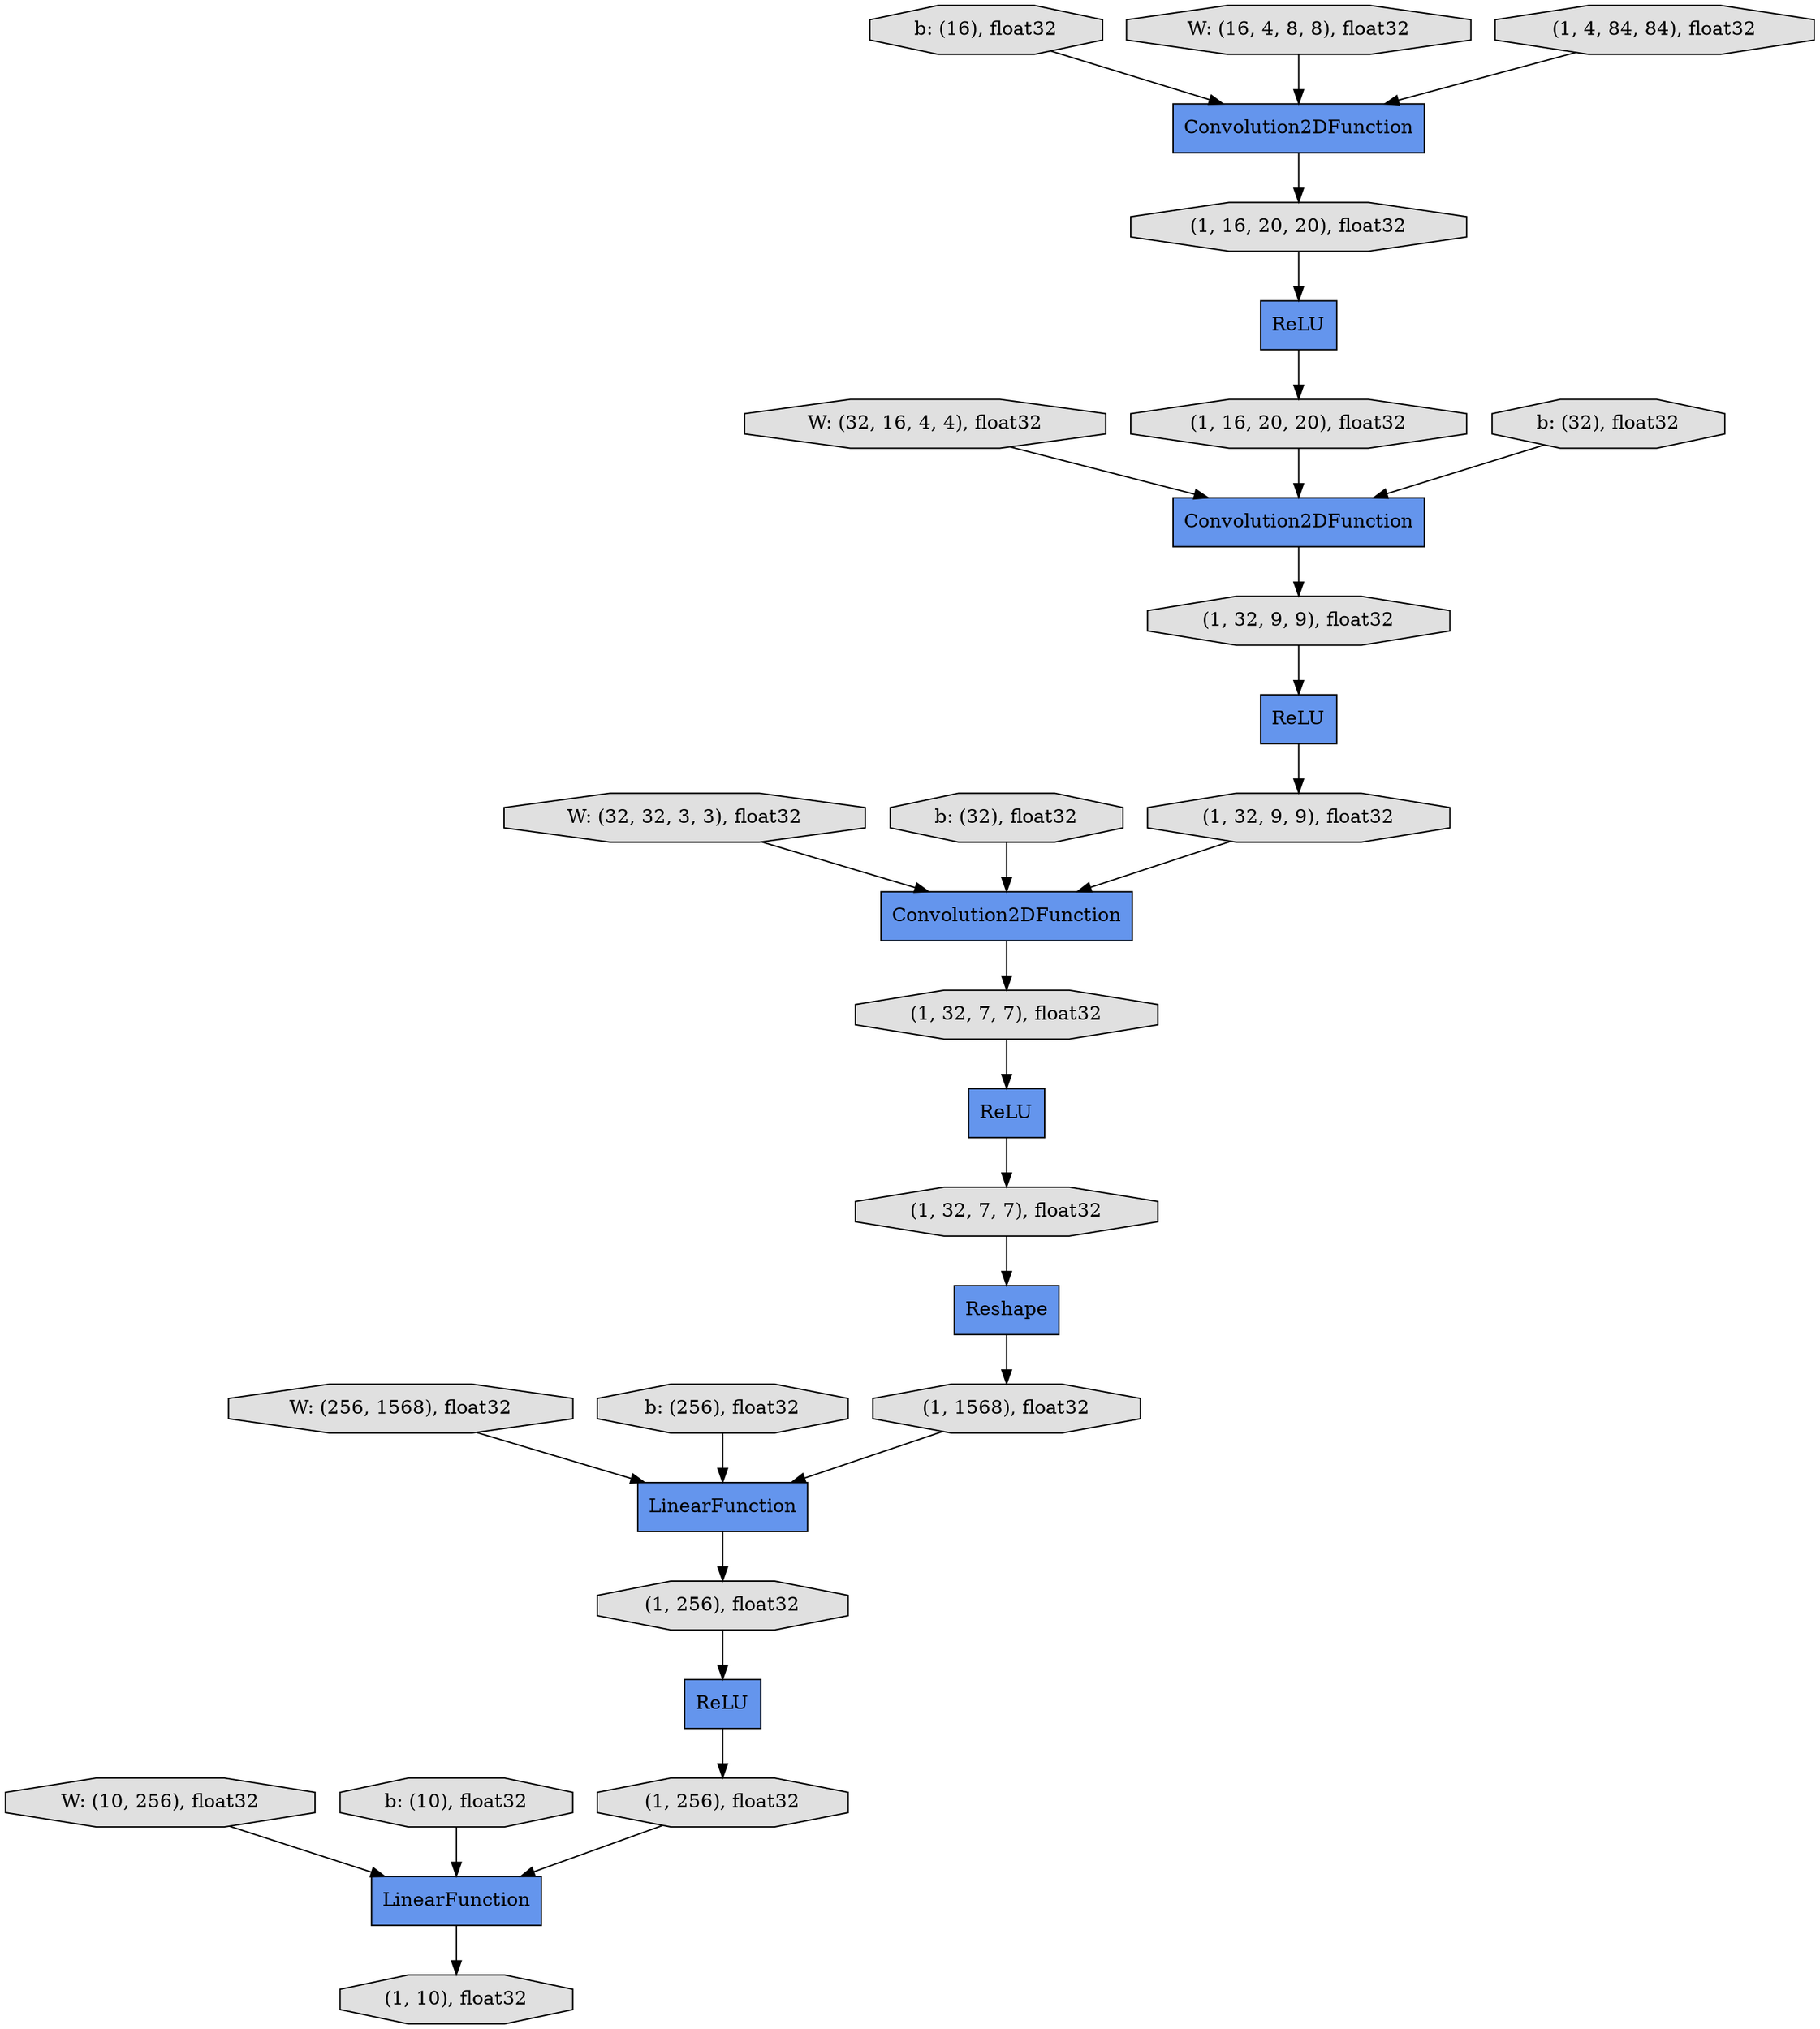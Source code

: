 digraph graphname{rankdir=TB;140166056605776 [label="(1, 32, 7, 7), float32",shape="octagon",fillcolor="#E0E0E0",style="filled"];140166373754960 [label="b: (16), float32",shape="octagon",fillcolor="#E0E0E0",style="filled"];140166056603792 [label="W: (10, 256), float32",shape="octagon",fillcolor="#E0E0E0",style="filled"];140166056606096 [label="LinearFunction",shape="record",fillcolor="#6495ED",style="filled"];140166373755280 [label="W: (32, 16, 4, 4), float32",shape="octagon",fillcolor="#E0E0E0",style="filled"];140166056606160 [label="(1, 1568), float32",shape="octagon",fillcolor="#E0E0E0",style="filled"];140166056604112 [label="b: (10), float32",shape="octagon",fillcolor="#E0E0E0",style="filled"];140166333024720 [label="W: (16, 4, 8, 8), float32",shape="octagon",fillcolor="#E0E0E0",style="filled"];140166056604240 [label="Convolution2DFunction",shape="record",fillcolor="#6495ED",style="filled"];140166056606352 [label="(1, 256), float32",shape="octagon",fillcolor="#E0E0E0",style="filled"];140166056604368 [label="ReLU",shape="record",fillcolor="#6495ED",style="filled"];140166056606480 [label="(1, 256), float32",shape="octagon",fillcolor="#E0E0E0",style="filled"];140166056604432 [label="(1, 4, 84, 84), float32",shape="octagon",fillcolor="#E0E0E0",style="filled"];140166056604496 [label="LinearFunction",shape="record",fillcolor="#6495ED",style="filled"];140166373755728 [label="W: (32, 32, 3, 3), float32",shape="octagon",fillcolor="#E0E0E0",style="filled"];140166056604624 [label="(1, 16, 20, 20), float32",shape="octagon",fillcolor="#E0E0E0",style="filled"];140166056606800 [label="(1, 10), float32",shape="octagon",fillcolor="#E0E0E0",style="filled"];140166056604816 [label="ReLU",shape="record",fillcolor="#6495ED",style="filled"];140166373756048 [label="b: (32), float32",shape="octagon",fillcolor="#E0E0E0",style="filled"];140166056604880 [label="(1, 16, 20, 20), float32",shape="octagon",fillcolor="#E0E0E0",style="filled"];140166373756176 [label="Convolution2DFunction",shape="record",fillcolor="#6495ED",style="filled"];140166056605072 [label="(1, 32, 9, 9), float32",shape="octagon",fillcolor="#E0E0E0",style="filled"];140166373754256 [label="ReLU",shape="record",fillcolor="#6495ED",style="filled"];140166056605136 [label="Convolution2DFunction",shape="record",fillcolor="#6495ED",style="filled"];140166373756368 [label="W: (256, 1568), float32",shape="octagon",fillcolor="#E0E0E0",style="filled"];140166056605264 [label="(1, 32, 9, 9), float32",shape="octagon",fillcolor="#E0E0E0",style="filled"];140166373672592 [label="b: (32), float32",shape="octagon",fillcolor="#E0E0E0",style="filled"];140166373756688 [label="b: (256), float32",shape="octagon",fillcolor="#E0E0E0",style="filled"];140166056605520 [label="ReLU",shape="record",fillcolor="#6495ED",style="filled"];140166056605584 [label="(1, 32, 7, 7), float32",shape="octagon",fillcolor="#E0E0E0",style="filled"];140166056605648 [label="Reshape",shape="record",fillcolor="#6495ED",style="filled"];140166333024720 -> 140166373756176;140166373754960 -> 140166373756176;140166373756048 -> 140166056605136;140166056605072 -> 140166056604368;140166056604240 -> 140166056605072;140166056605584 -> 140166056604816;140166056603792 -> 140166056606096;140166373756176 -> 140166056604624;140166056606160 -> 140166056604496;140166056604368 -> 140166056605264;140166056605136 -> 140166056605584;140166056604816 -> 140166056605776;140166373672592 -> 140166056604240;140166056604624 -> 140166373754256;140166056606352 -> 140166056606096;140166056605648 -> 140166056606160;140166056606096 -> 140166056606800;140166373755728 -> 140166056605136;140166056604880 -> 140166056604240;140166056605520 -> 140166056606352;140166056604112 -> 140166056606096;140166056605776 -> 140166056605648;140166056605264 -> 140166056605136;140166056604432 -> 140166373756176;140166373755280 -> 140166056604240;140166373756368 -> 140166056604496;140166056606480 -> 140166056605520;140166373756688 -> 140166056604496;140166373754256 -> 140166056604880;140166056604496 -> 140166056606480;}